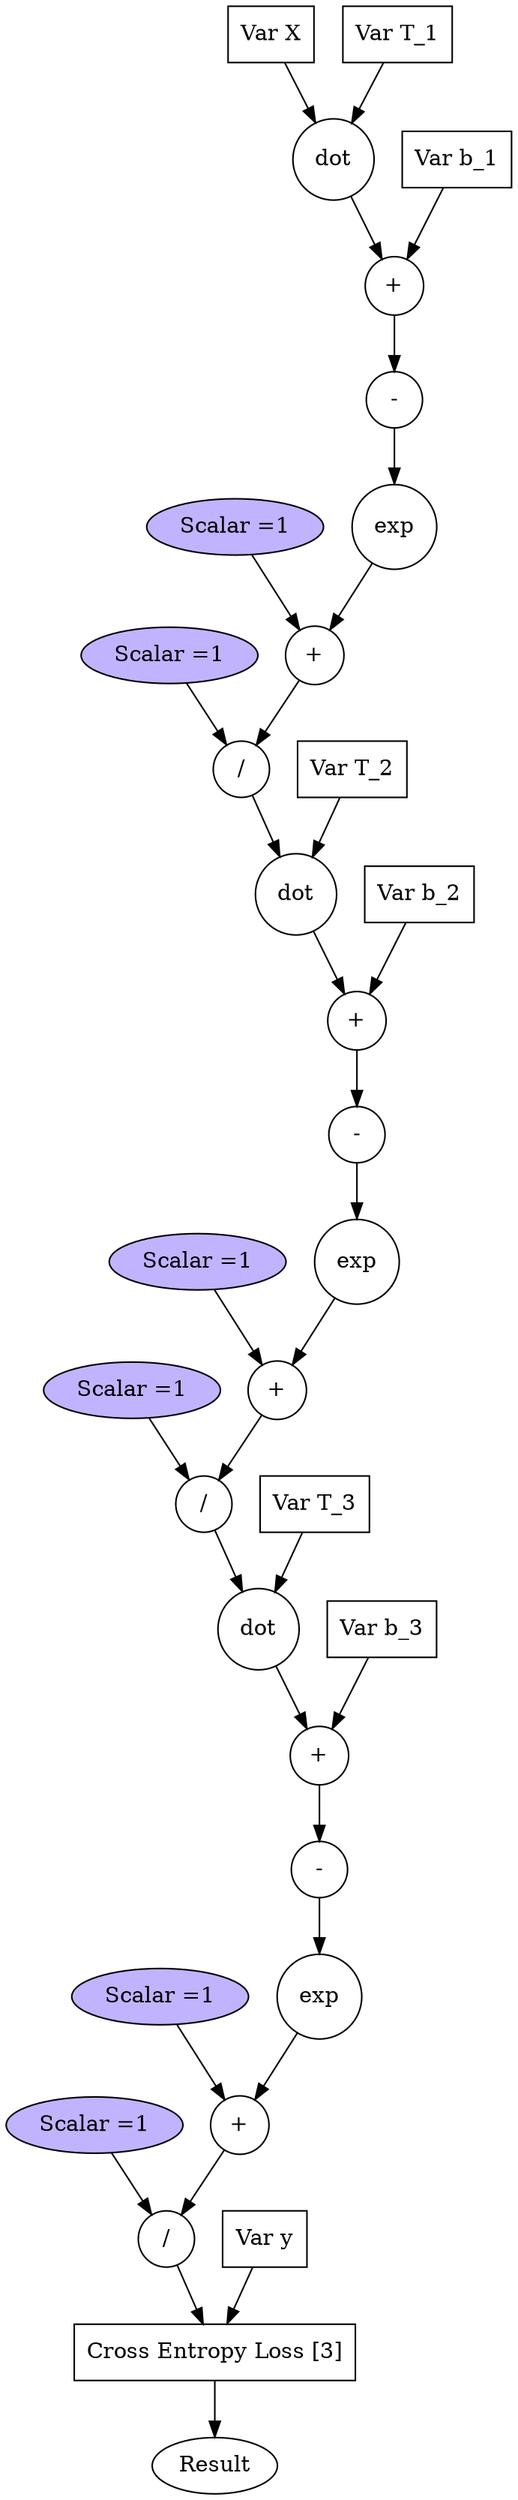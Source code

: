 digraph nn{
	1 [label="Cross Entropy Loss [3]", shape=record];
	2 [label="/", shape=circle];
	3 [label="Scalar =1", style="filled", fillcolor=".7 .3 1.0"];
	4 [label="+", shape=circle];
	5 [label="Scalar =1", style="filled", fillcolor=".7 .3 1.0"];
	6 [label="exp", shape=circle];
	7 [label="-", shape=circle];
	8 [label="+", shape=circle];
	9 [label="dot", shape=circle];
	10 [label="/", shape=circle];
	11 [label="Scalar =1", style="filled", fillcolor=".7 .3 1.0"];
	12 [label="+", shape=circle];
	13 [label="Scalar =1", style="filled", fillcolor=".7 .3 1.0"];
	14 [label="exp", shape=circle];
	15 [label="-", shape=circle];
	16 [label="+", shape=circle];
	17 [label="dot", shape=circle];
	18 [label="/", shape=circle];
	19 [label="Scalar =1", style="filled", fillcolor=".7 .3 1.0"];
	20 [label="+", shape=circle];
	21 [label="Scalar =1", style="filled", fillcolor=".7 .3 1.0"];
	22 [label="exp", shape=circle];
	23 [label="-", shape=circle];
	24 [label="+", shape=circle];
	25 [label="dot", shape=circle];
	26 [label="Var X", shape=box];
	27 [label="Var T_1", shape=box];
	28 [label="Var b_1", shape=box];
	29 [label="Var T_2", shape=box];
	30 [label="Var b_2", shape=box];
	31 [label="Var T_3", shape=box];
	32 [label="Var b_3", shape=box];
	33 [label="Var y", shape=box];
	1 -> Result ;
	2 -> 1;
	33 -> 1;
	3 -> 2;
	4 -> 2;
	5 -> 4;
	6 -> 4;
	7 -> 6;
	8 -> 7;
	9 -> 8;
	32 -> 8;
	10 -> 9;
	31 -> 9;
	11 -> 10;
	12 -> 10;
	13 -> 12;
	14 -> 12;
	15 -> 14;
	16 -> 15;
	17 -> 16;
	30 -> 16;
	18 -> 17;
	29 -> 17;
	19 -> 18;
	20 -> 18;
	21 -> 20;
	22 -> 20;
	23 -> 22;
	24 -> 23;
	25 -> 24;
	28 -> 24;
	26 -> 25;
	27 -> 25;
}